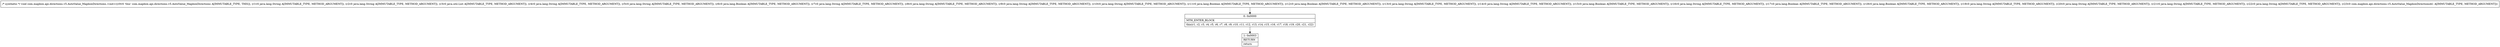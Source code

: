 digraph "CFG forcom.mapbox.api.directions.v5.AutoValue_MapboxDirections.\<init\>(Ljava\/lang\/String;Ljava\/lang\/String;Ljava\/util\/List;Ljava\/lang\/String;Ljava\/lang\/String;Ljava\/lang\/Boolean;Ljava\/lang\/String;Ljava\/lang\/String;Ljava\/lang\/String;Ljava\/lang\/String;Ljava\/lang\/Boolean;Ljava\/lang\/Boolean;Ljava\/lang\/String;Ljava\/lang\/String;Ljava\/lang\/Boolean;Ljava\/lang\/String;Ljava\/lang\/Boolean;Ljava\/lang\/Boolean;Ljava\/lang\/String;Ljava\/lang\/String;Ljava\/lang\/String;Ljava\/lang\/String;Lcom\/mapbox\/api\/directions\/v5\/AutoValue_MapboxDirections$1;)V" {
Node_0 [shape=record,label="{0\:\ 0x0000|MTH_ENTER_BLOCK\l|this(r1, r2, r3, r4, r5, r6, r7, r8, r9, r10, r11, r12, r13, r14, r15, r16, r17, r18, r19, r20, r21, r22)\l}"];
Node_1 [shape=record,label="{1\:\ 0x0003|RETURN\l|return\l}"];
MethodNode[shape=record,label="{\/* synthetic *\/ void com.mapbox.api.directions.v5.AutoValue_MapboxDirections.\<init\>((r0v0 'this' com.mapbox.api.directions.v5.AutoValue_MapboxDirections A[IMMUTABLE_TYPE, THIS]), (r1v0 java.lang.String A[IMMUTABLE_TYPE, METHOD_ARGUMENT]), (r2v0 java.lang.String A[IMMUTABLE_TYPE, METHOD_ARGUMENT]), (r3v0 java.util.List A[IMMUTABLE_TYPE, METHOD_ARGUMENT]), (r4v0 java.lang.String A[IMMUTABLE_TYPE, METHOD_ARGUMENT]), (r5v0 java.lang.String A[IMMUTABLE_TYPE, METHOD_ARGUMENT]), (r6v0 java.lang.Boolean A[IMMUTABLE_TYPE, METHOD_ARGUMENT]), (r7v0 java.lang.String A[IMMUTABLE_TYPE, METHOD_ARGUMENT]), (r8v0 java.lang.String A[IMMUTABLE_TYPE, METHOD_ARGUMENT]), (r9v0 java.lang.String A[IMMUTABLE_TYPE, METHOD_ARGUMENT]), (r10v0 java.lang.String A[IMMUTABLE_TYPE, METHOD_ARGUMENT]), (r11v0 java.lang.Boolean A[IMMUTABLE_TYPE, METHOD_ARGUMENT]), (r12v0 java.lang.Boolean A[IMMUTABLE_TYPE, METHOD_ARGUMENT]), (r13v0 java.lang.String A[IMMUTABLE_TYPE, METHOD_ARGUMENT]), (r14v0 java.lang.String A[IMMUTABLE_TYPE, METHOD_ARGUMENT]), (r15v0 java.lang.Boolean A[IMMUTABLE_TYPE, METHOD_ARGUMENT]), (r16v0 java.lang.String A[IMMUTABLE_TYPE, METHOD_ARGUMENT]), (r17v0 java.lang.Boolean A[IMMUTABLE_TYPE, METHOD_ARGUMENT]), (r18v0 java.lang.Boolean A[IMMUTABLE_TYPE, METHOD_ARGUMENT]), (r19v0 java.lang.String A[IMMUTABLE_TYPE, METHOD_ARGUMENT]), (r20v0 java.lang.String A[IMMUTABLE_TYPE, METHOD_ARGUMENT]), (r21v0 java.lang.String A[IMMUTABLE_TYPE, METHOD_ARGUMENT]), (r22v0 java.lang.String A[IMMUTABLE_TYPE, METHOD_ARGUMENT]), (r23v0 com.mapbox.api.directions.v5.AutoValue_MapboxDirections$1 A[IMMUTABLE_TYPE, METHOD_ARGUMENT])) }"];
MethodNode -> Node_0;
Node_0 -> Node_1;
}

